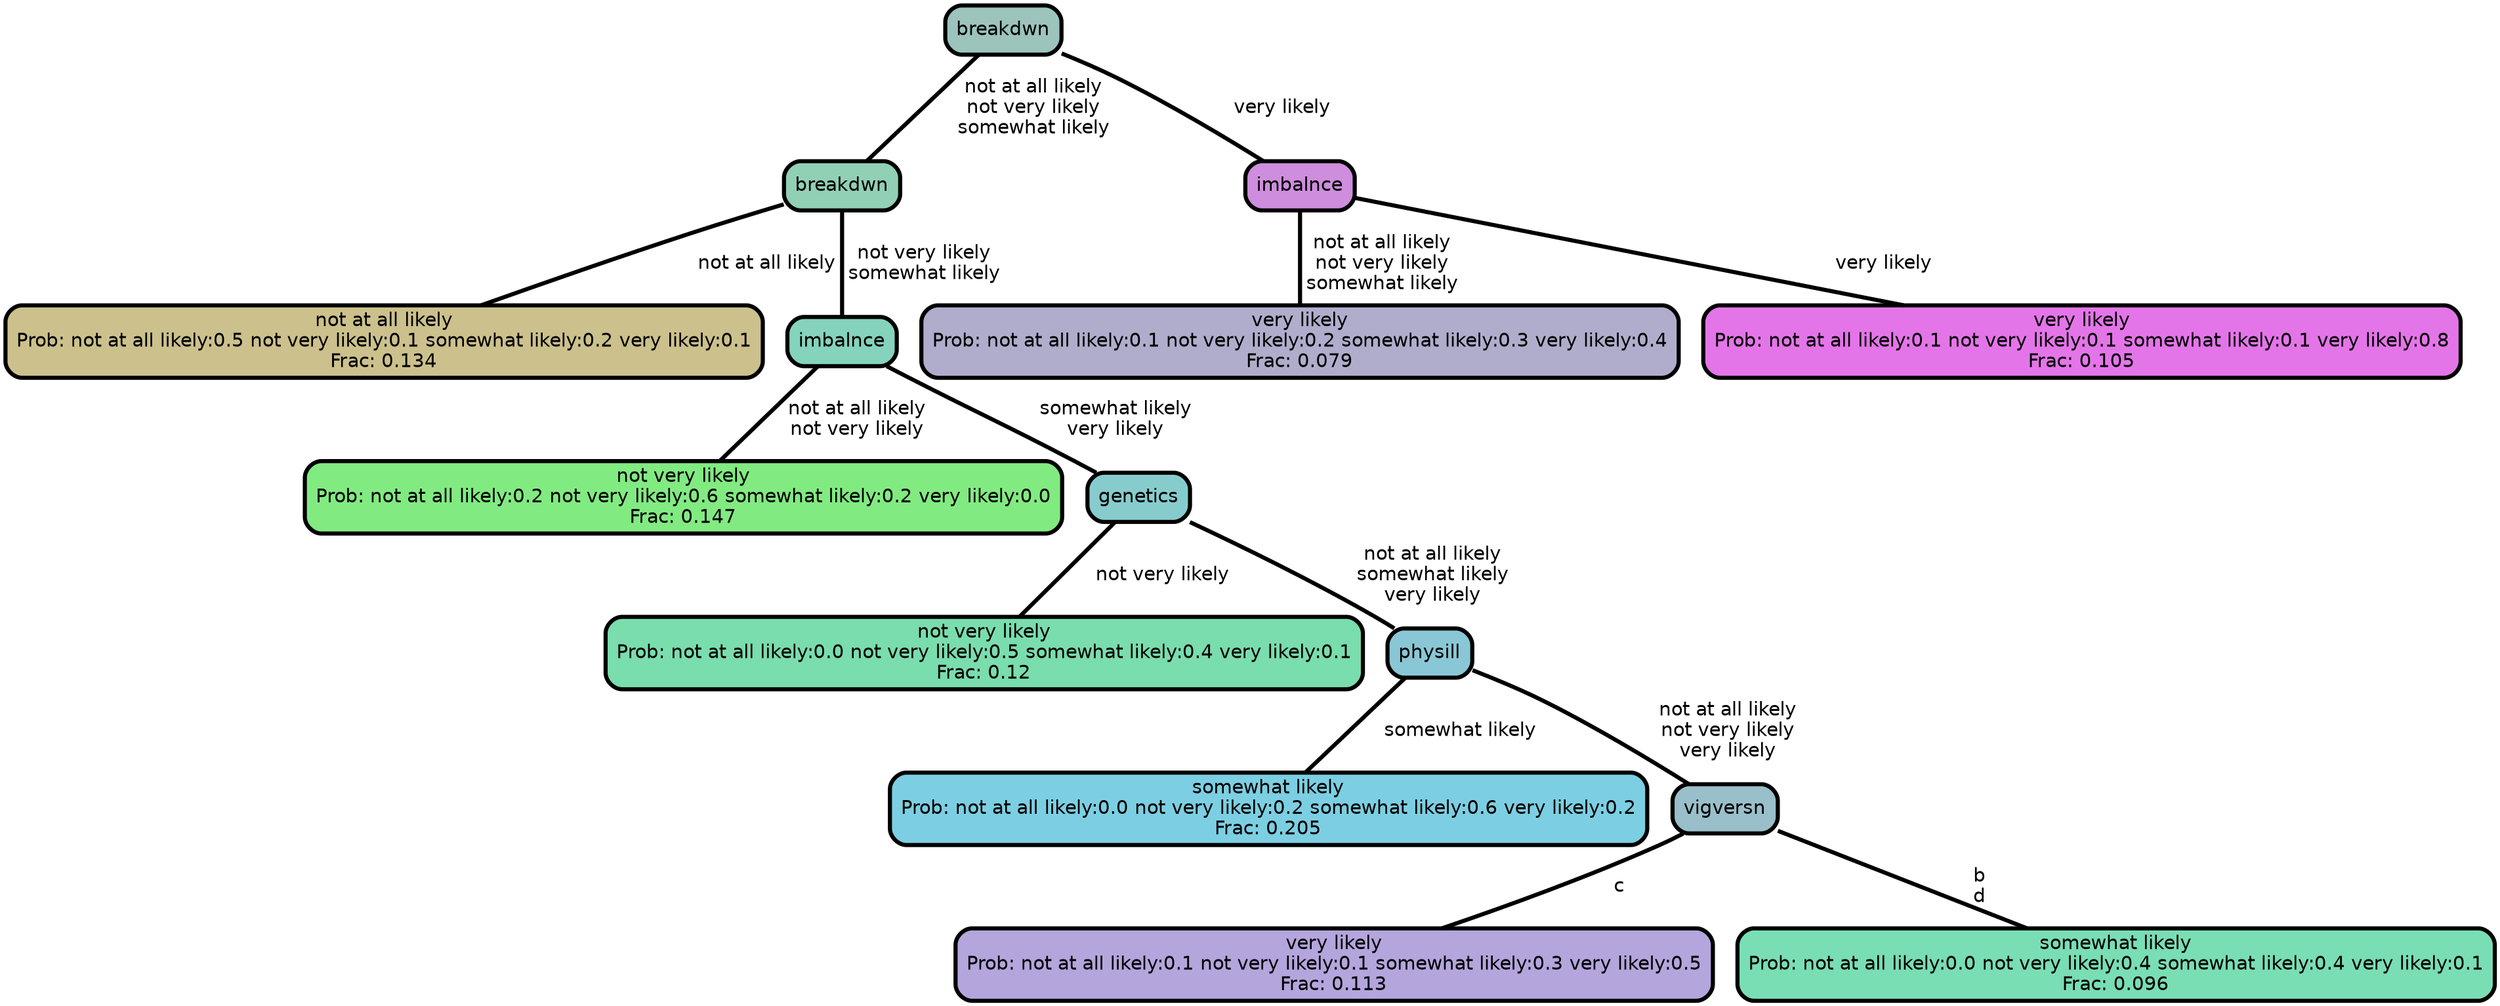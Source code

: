 graph Tree {
node [shape=box, style="filled, rounded",color="black",penwidth="3",fontcolor="black",                 fontname=helvetica] ;
graph [ranksep="0 equally", splines=straight,                 bgcolor=transparent, dpi=200] ;
edge [fontname=helvetica, color=black] ;
0 [label="not at all likely
Prob: not at all likely:0.5 not very likely:0.1 somewhat likely:0.2 very likely:0.1
Frac: 0.134", fillcolor="#ccc18c"] ;
1 [label="breakdwn", fillcolor="#91d0b4"] ;
2 [label="not very likely
Prob: not at all likely:0.2 not very likely:0.6 somewhat likely:0.2 very likely:0.0
Frac: 0.147", fillcolor="#81eb81"] ;
3 [label="imbalnce", fillcolor="#85d3bd"] ;
4 [label="not very likely
Prob: not at all likely:0.0 not very likely:0.5 somewhat likely:0.4 very likely:0.1
Frac: 0.12", fillcolor="#7addae"] ;
5 [label="genetics", fillcolor="#87cccd"] ;
6 [label="somewhat likely
Prob: not at all likely:0.0 not very likely:0.2 somewhat likely:0.6 very likely:0.2
Frac: 0.205", fillcolor="#7ccfe2"] ;
7 [label="physill", fillcolor="#8ac7d6"] ;
8 [label="very likely
Prob: not at all likely:0.1 not very likely:0.1 somewhat likely:0.3 very likely:0.5
Frac: 0.113", fillcolor="#b4a5dd"] ;
9 [label="vigversn", fillcolor="#99bfca"] ;
10 [label="somewhat likely
Prob: not at all likely:0.0 not very likely:0.4 somewhat likely:0.4 very likely:0.1
Frac: 0.096", fillcolor="#79deb4"] ;
11 [label="breakdwn", fillcolor="#9cc4bc"] ;
12 [label="very likely
Prob: not at all likely:0.1 not very likely:0.2 somewhat likely:0.3 very likely:0.4
Frac: 0.079", fillcolor="#b0adcc"] ;
13 [label="imbalnce", fillcolor="#ce8ddd"] ;
14 [label="very likely
Prob: not at all likely:0.1 not very likely:0.1 somewhat likely:0.1 very likely:0.8
Frac: 0.105", fillcolor="#e475e9"] ;
1 -- 0 [label=" not at all likely",penwidth=3] ;
1 -- 3 [label=" not very likely\n somewhat likely",penwidth=3] ;
3 -- 2 [label=" not at all likely\n not very likely",penwidth=3] ;
3 -- 5 [label=" somewhat likely\n very likely",penwidth=3] ;
5 -- 4 [label=" not very likely",penwidth=3] ;
5 -- 7 [label=" not at all likely\n somewhat likely\n very likely",penwidth=3] ;
7 -- 6 [label=" somewhat likely",penwidth=3] ;
7 -- 9 [label=" not at all likely\n not very likely\n very likely",penwidth=3] ;
9 -- 8 [label=" c",penwidth=3] ;
9 -- 10 [label=" b\n d",penwidth=3] ;
11 -- 1 [label=" not at all likely\n not very likely\n somewhat likely",penwidth=3] ;
11 -- 13 [label=" very likely",penwidth=3] ;
13 -- 12 [label=" not at all likely\n not very likely\n somewhat likely",penwidth=3] ;
13 -- 14 [label=" very likely",penwidth=3] ;
{rank = same;}}